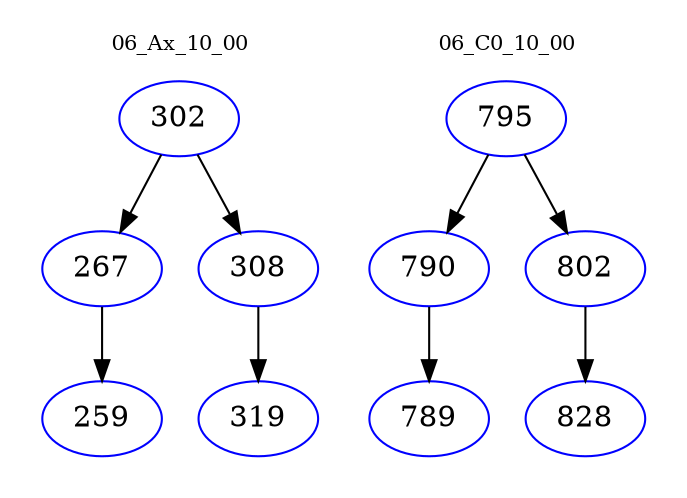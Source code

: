 digraph{
subgraph cluster_0 {
color = white
label = "06_Ax_10_00";
fontsize=10;
T0_302 [label="302", color="blue"]
T0_302 -> T0_267 [color="black"]
T0_267 [label="267", color="blue"]
T0_267 -> T0_259 [color="black"]
T0_259 [label="259", color="blue"]
T0_302 -> T0_308 [color="black"]
T0_308 [label="308", color="blue"]
T0_308 -> T0_319 [color="black"]
T0_319 [label="319", color="blue"]
}
subgraph cluster_1 {
color = white
label = "06_C0_10_00";
fontsize=10;
T1_795 [label="795", color="blue"]
T1_795 -> T1_790 [color="black"]
T1_790 [label="790", color="blue"]
T1_790 -> T1_789 [color="black"]
T1_789 [label="789", color="blue"]
T1_795 -> T1_802 [color="black"]
T1_802 [label="802", color="blue"]
T1_802 -> T1_828 [color="black"]
T1_828 [label="828", color="blue"]
}
}
